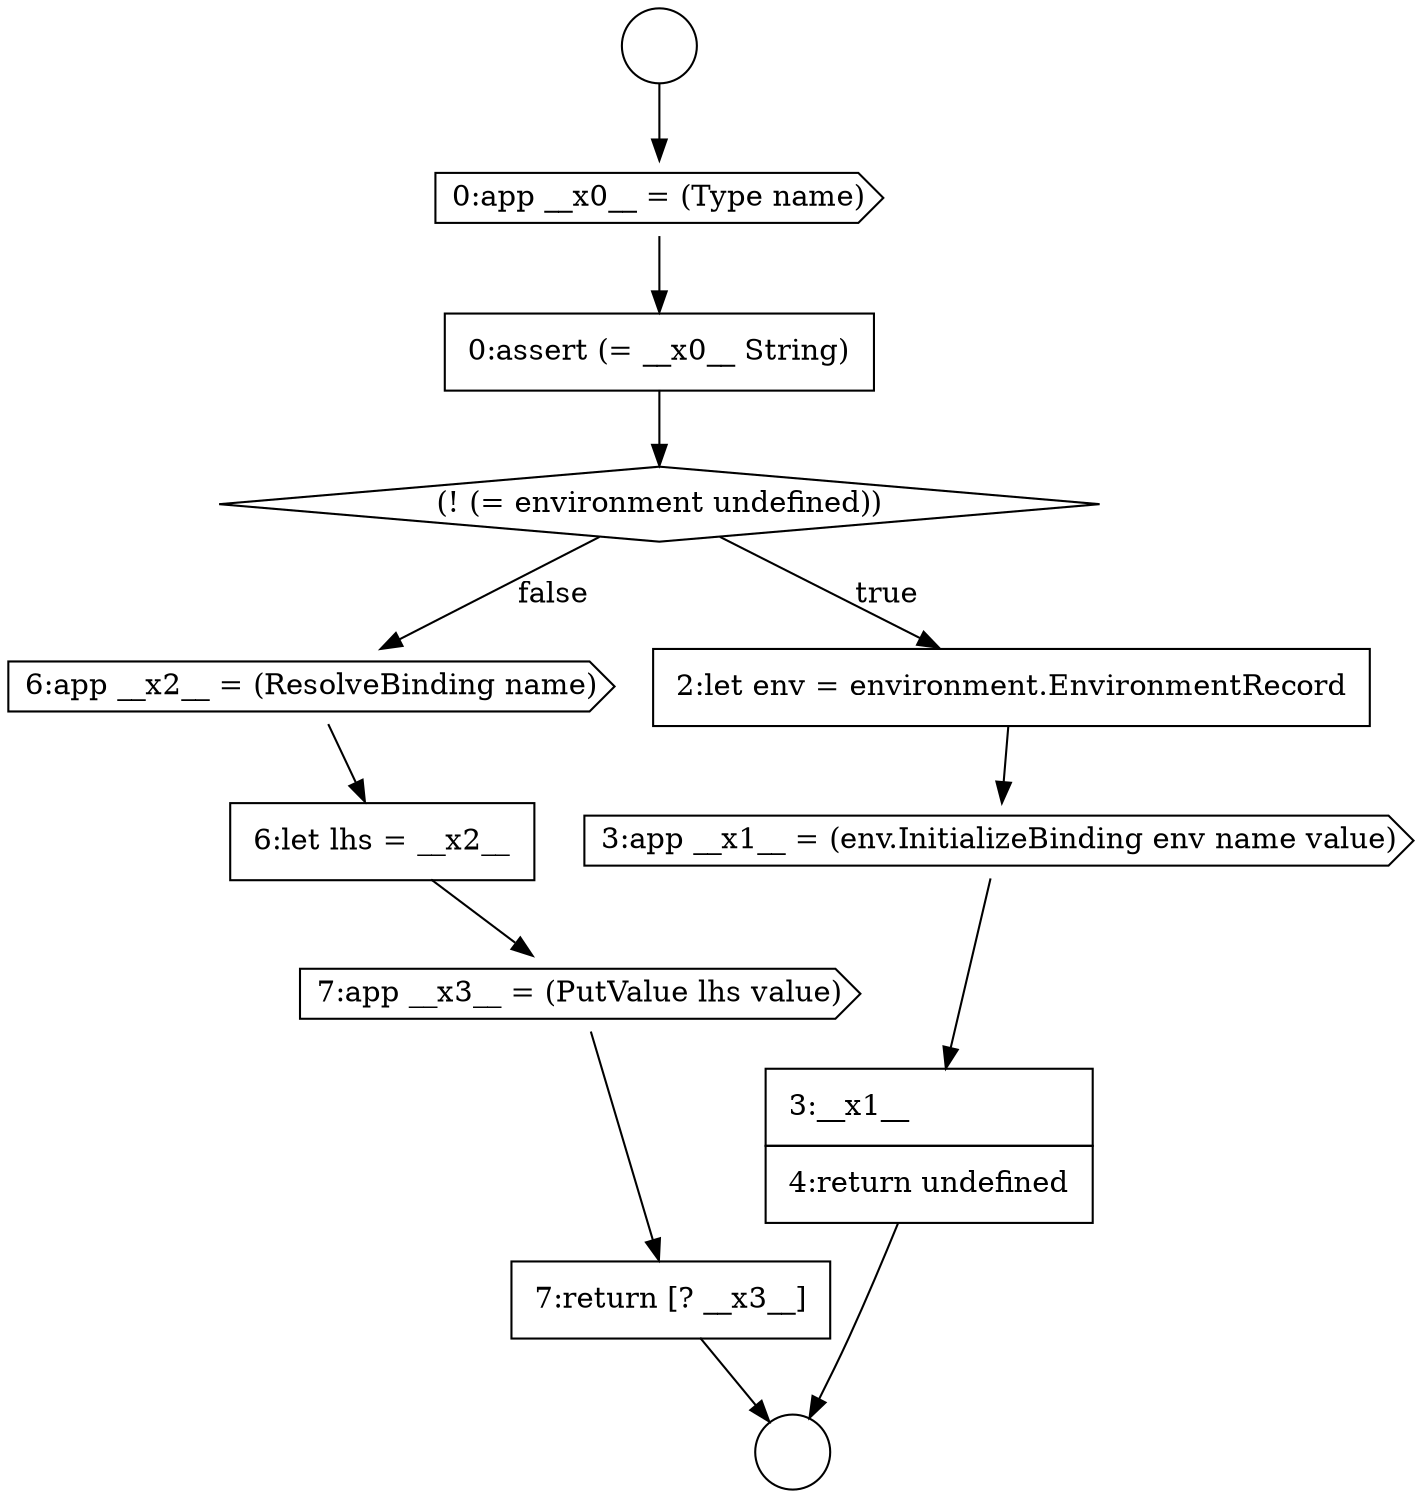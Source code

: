 digraph {
  node3098 [shape=none, margin=0, label=<<font color="black">
    <table border="0" cellborder="1" cellspacing="0" cellpadding="10">
      <tr><td align="left">0:assert (= __x0__ String)</td></tr>
    </table>
  </font>> color="black" fillcolor="white" style=filled]
  node3103 [shape=cds, label=<<font color="black">6:app __x2__ = (ResolveBinding name)</font>> color="black" fillcolor="white" style=filled]
  node3099 [shape=diamond, label=<<font color="black">(! (= environment undefined))</font>> color="black" fillcolor="white" style=filled]
  node3097 [shape=cds, label=<<font color="black">0:app __x0__ = (Type name)</font>> color="black" fillcolor="white" style=filled]
  node3095 [shape=circle label=" " color="black" fillcolor="white" style=filled]
  node3104 [shape=none, margin=0, label=<<font color="black">
    <table border="0" cellborder="1" cellspacing="0" cellpadding="10">
      <tr><td align="left">6:let lhs = __x2__</td></tr>
    </table>
  </font>> color="black" fillcolor="white" style=filled]
  node3100 [shape=none, margin=0, label=<<font color="black">
    <table border="0" cellborder="1" cellspacing="0" cellpadding="10">
      <tr><td align="left">2:let env = environment.EnvironmentRecord</td></tr>
    </table>
  </font>> color="black" fillcolor="white" style=filled]
  node3096 [shape=circle label=" " color="black" fillcolor="white" style=filled]
  node3105 [shape=cds, label=<<font color="black">7:app __x3__ = (PutValue lhs value)</font>> color="black" fillcolor="white" style=filled]
  node3102 [shape=none, margin=0, label=<<font color="black">
    <table border="0" cellborder="1" cellspacing="0" cellpadding="10">
      <tr><td align="left">3:__x1__</td></tr>
      <tr><td align="left">4:return undefined</td></tr>
    </table>
  </font>> color="black" fillcolor="white" style=filled]
  node3101 [shape=cds, label=<<font color="black">3:app __x1__ = (env.InitializeBinding env name value)</font>> color="black" fillcolor="white" style=filled]
  node3106 [shape=none, margin=0, label=<<font color="black">
    <table border="0" cellborder="1" cellspacing="0" cellpadding="10">
      <tr><td align="left">7:return [? __x3__]</td></tr>
    </table>
  </font>> color="black" fillcolor="white" style=filled]
  node3105 -> node3106 [ color="black"]
  node3100 -> node3101 [ color="black"]
  node3098 -> node3099 [ color="black"]
  node3101 -> node3102 [ color="black"]
  node3106 -> node3096 [ color="black"]
  node3095 -> node3097 [ color="black"]
  node3103 -> node3104 [ color="black"]
  node3097 -> node3098 [ color="black"]
  node3104 -> node3105 [ color="black"]
  node3099 -> node3100 [label=<<font color="black">true</font>> color="black"]
  node3099 -> node3103 [label=<<font color="black">false</font>> color="black"]
  node3102 -> node3096 [ color="black"]
}
